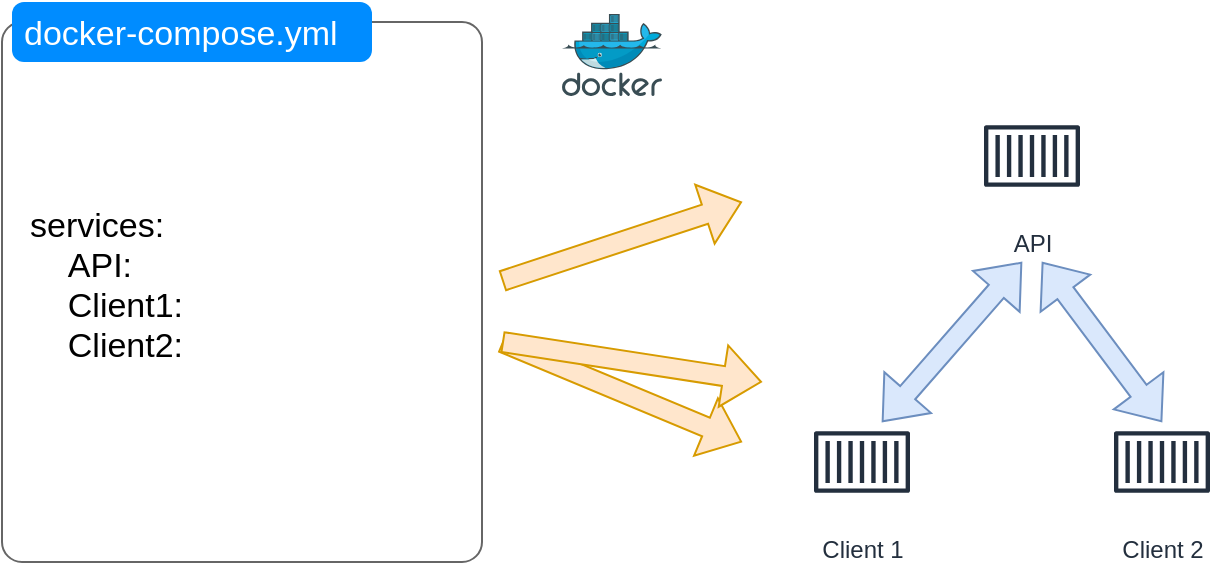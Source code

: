<mxfile version="20.4.0" type="github">
  <diagram id="sd1LGmgTuSZa2pib3sYY" name="Page-1">
    <mxGraphModel dx="1927" dy="946" grid="1" gridSize="10" guides="1" tooltips="1" connect="1" arrows="1" fold="1" page="1" pageScale="1" pageWidth="827" pageHeight="1169" math="0" shadow="0">
      <root>
        <mxCell id="0" />
        <mxCell id="1" parent="0" />
        <mxCell id="pkW98YeNgFURrEQ3QwKq-1" value="" style="sketch=0;aspect=fixed;html=1;points=[];align=center;image;fontSize=12;image=img/lib/mscae/Docker.svg;" vertex="1" parent="1">
          <mxGeometry x="410" y="346" width="50" height="41" as="geometry" />
        </mxCell>
        <mxCell id="pkW98YeNgFURrEQ3QwKq-3" value="API" style="sketch=0;outlineConnect=0;fontColor=#232F3E;gradientColor=none;strokeColor=#232F3E;fillColor=#ffffff;dashed=0;verticalLabelPosition=bottom;verticalAlign=top;align=center;html=1;fontSize=12;fontStyle=0;aspect=fixed;shape=mxgraph.aws4.resourceIcon;resIcon=mxgraph.aws4.container_1;" vertex="1" parent="1">
          <mxGeometry x="615" y="387" width="60" height="60" as="geometry" />
        </mxCell>
        <mxCell id="pkW98YeNgFURrEQ3QwKq-5" value="Client 1" style="sketch=0;outlineConnect=0;fontColor=#232F3E;gradientColor=none;strokeColor=#232F3E;fillColor=#ffffff;dashed=0;verticalLabelPosition=bottom;verticalAlign=top;align=center;html=1;fontSize=12;fontStyle=0;aspect=fixed;shape=mxgraph.aws4.resourceIcon;resIcon=mxgraph.aws4.container_1;" vertex="1" parent="1">
          <mxGeometry x="530" y="540" width="60" height="60" as="geometry" />
        </mxCell>
        <mxCell id="pkW98YeNgFURrEQ3QwKq-6" value="Client 2" style="sketch=0;outlineConnect=0;fontColor=#232F3E;gradientColor=none;strokeColor=#232F3E;fillColor=#ffffff;dashed=0;verticalLabelPosition=bottom;verticalAlign=top;align=center;html=1;fontSize=12;fontStyle=0;aspect=fixed;shape=mxgraph.aws4.resourceIcon;resIcon=mxgraph.aws4.container_1;" vertex="1" parent="1">
          <mxGeometry x="680" y="540" width="60" height="60" as="geometry" />
        </mxCell>
        <mxCell id="pkW98YeNgFURrEQ3QwKq-7" value="" style="shape=flexArrow;endArrow=classic;startArrow=classic;html=1;rounded=0;fillColor=#dae8fc;strokeColor=#6c8ebf;" edge="1" parent="1">
          <mxGeometry width="100" height="100" relative="1" as="geometry">
            <mxPoint x="570" y="550" as="sourcePoint" />
            <mxPoint x="640" y="470" as="targetPoint" />
          </mxGeometry>
        </mxCell>
        <mxCell id="pkW98YeNgFURrEQ3QwKq-8" value="" style="shape=flexArrow;endArrow=classic;startArrow=classic;html=1;rounded=0;fillColor=#dae8fc;strokeColor=#6c8ebf;" edge="1" parent="1">
          <mxGeometry width="100" height="100" relative="1" as="geometry">
            <mxPoint x="710" y="550" as="sourcePoint" />
            <mxPoint x="650" y="470" as="targetPoint" />
          </mxGeometry>
        </mxCell>
        <mxCell id="pkW98YeNgFURrEQ3QwKq-9" value="services:&#xa;    API:&#xa;    Client1:&#xa;    Client2:" style="shape=mxgraph.mockup.containers.marginRect;rectMarginTop=10;strokeColor=#666666;strokeWidth=1;dashed=0;rounded=1;arcSize=5;recursiveResize=0;align=left;labelPosition=center;verticalLabelPosition=middle;verticalAlign=middle;spacingLeft=12;fontSize=17;" vertex="1" parent="1">
          <mxGeometry x="130" y="340" width="240" height="280" as="geometry" />
        </mxCell>
        <mxCell id="pkW98YeNgFURrEQ3QwKq-10" value="docker-compose.yml" style="shape=rect;strokeColor=none;fillColor=#008cff;strokeWidth=1;dashed=0;rounded=1;arcSize=20;fontColor=#ffffff;fontSize=17;spacing=2;spacingTop=-2;align=left;autosize=1;spacingLeft=4;resizeWidth=0;resizeHeight=0;perimeter=none;" vertex="1" parent="pkW98YeNgFURrEQ3QwKq-9">
          <mxGeometry x="5" width="180" height="30" as="geometry" />
        </mxCell>
        <mxCell id="pkW98YeNgFURrEQ3QwKq-11" value="" style="shape=flexArrow;endArrow=classic;html=1;rounded=0;fontSize=17;fillColor=#ffe6cc;strokeColor=#d79b00;" edge="1" parent="1">
          <mxGeometry width="50" height="50" relative="1" as="geometry">
            <mxPoint x="380" y="479.5" as="sourcePoint" />
            <mxPoint x="500" y="440" as="targetPoint" />
          </mxGeometry>
        </mxCell>
        <mxCell id="pkW98YeNgFURrEQ3QwKq-12" value="" style="shape=flexArrow;endArrow=classic;html=1;rounded=0;fontSize=17;fillColor=#ffe6cc;strokeColor=#d79b00;" edge="1" parent="1">
          <mxGeometry width="50" height="50" relative="1" as="geometry">
            <mxPoint x="380" y="510" as="sourcePoint" />
            <mxPoint x="500" y="560" as="targetPoint" />
          </mxGeometry>
        </mxCell>
        <mxCell id="pkW98YeNgFURrEQ3QwKq-13" value="" style="shape=flexArrow;endArrow=classic;html=1;rounded=0;fontSize=17;fillColor=#ffe6cc;strokeColor=#d79b00;" edge="1" parent="1">
          <mxGeometry width="50" height="50" relative="1" as="geometry">
            <mxPoint x="380" y="510" as="sourcePoint" />
            <mxPoint x="510" y="530" as="targetPoint" />
          </mxGeometry>
        </mxCell>
      </root>
    </mxGraphModel>
  </diagram>
</mxfile>

